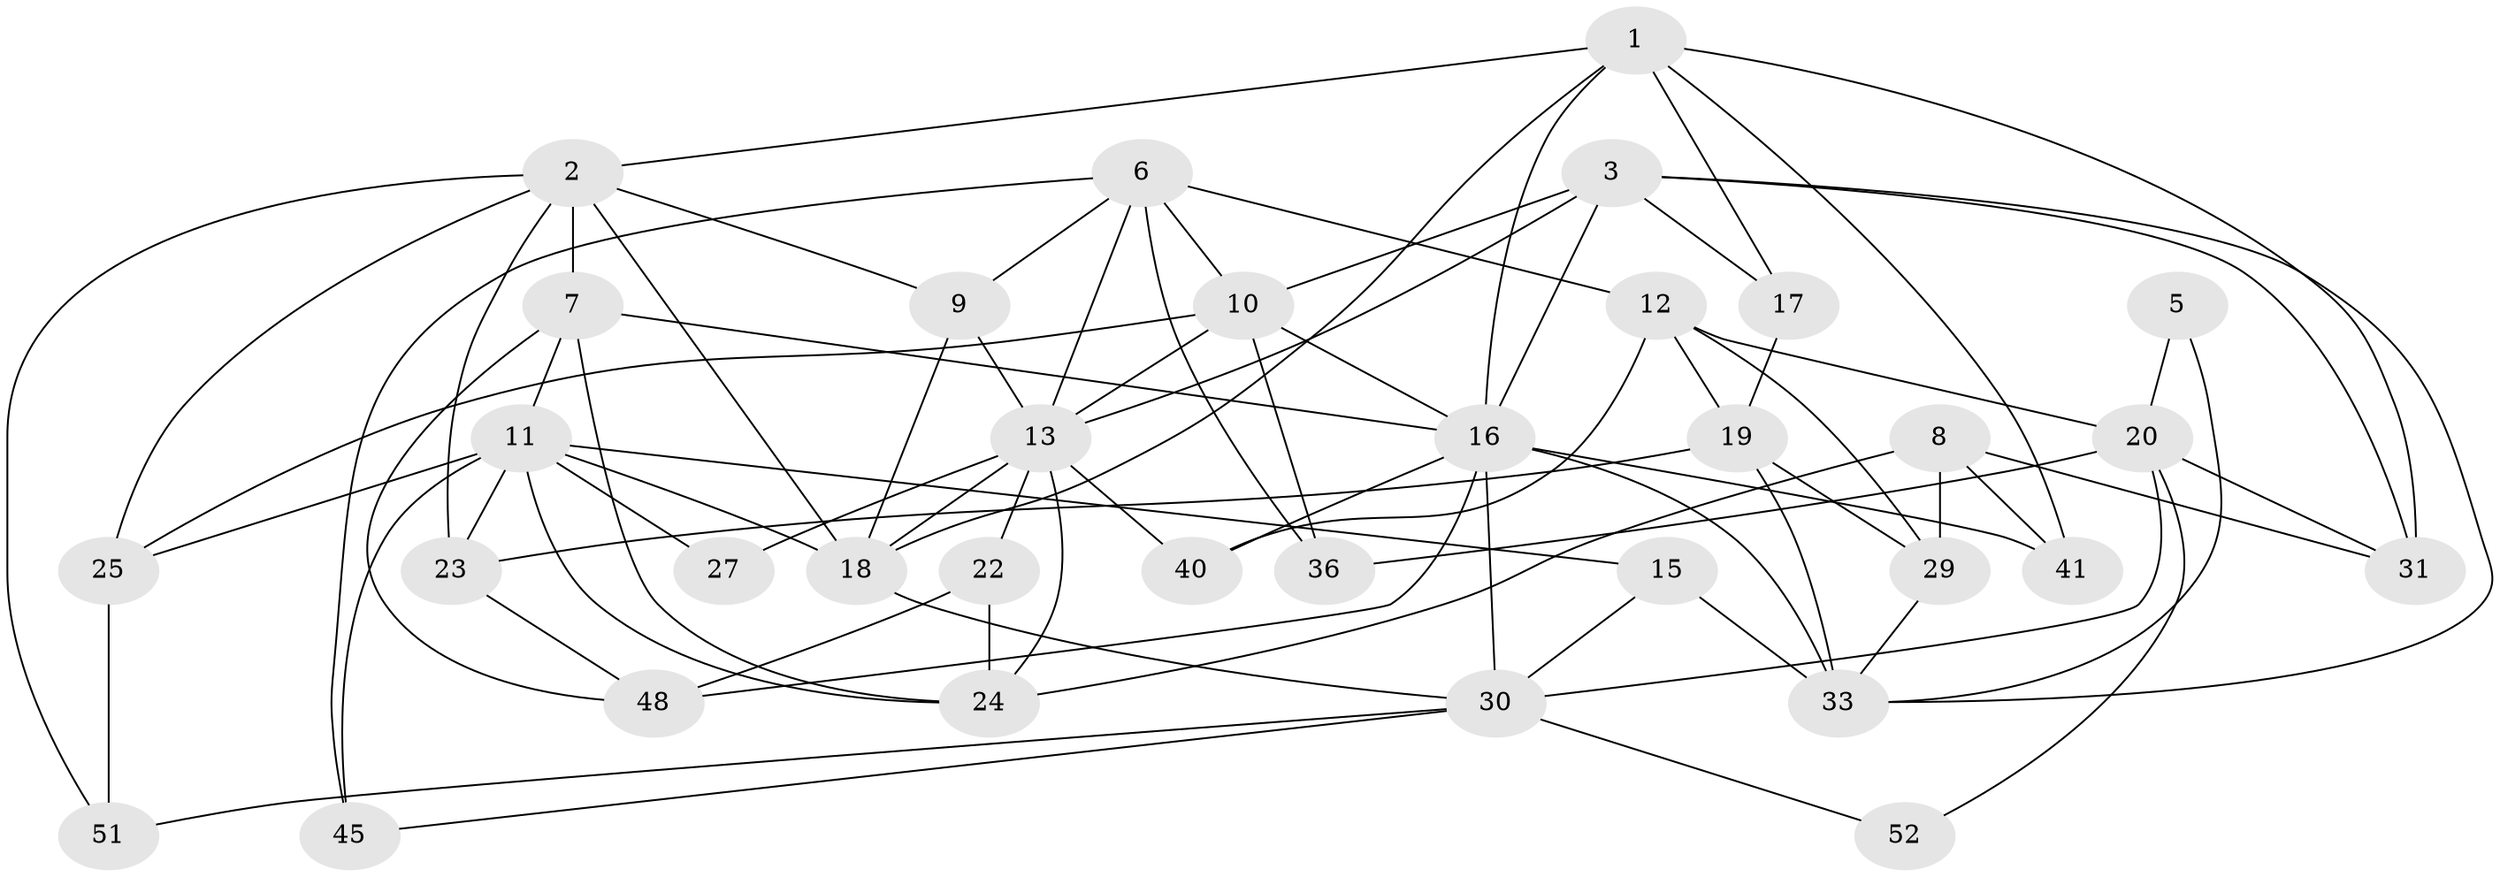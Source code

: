 // Generated by graph-tools (version 1.1) at 2025/52/02/27/25 19:52:03]
// undirected, 34 vertices, 80 edges
graph export_dot {
graph [start="1"]
  node [color=gray90,style=filled];
  1 [super="+46"];
  2 [super="+39"];
  3 [super="+4"];
  5;
  6 [super="+14"];
  7 [super="+47"];
  8 [super="+37"];
  9;
  10 [super="+50"];
  11 [super="+21"];
  12 [super="+38"];
  13 [super="+26"];
  15;
  16 [super="+43"];
  17;
  18 [super="+44"];
  19 [super="+49"];
  20 [super="+28"];
  22 [super="+35"];
  23 [super="+32"];
  24;
  25;
  27;
  29;
  30 [super="+42"];
  31;
  33 [super="+34"];
  36;
  40;
  41;
  45;
  48;
  51;
  52;
  1 -- 18;
  1 -- 17;
  1 -- 31;
  1 -- 41;
  1 -- 2;
  1 -- 16;
  2 -- 23;
  2 -- 25;
  2 -- 51;
  2 -- 7;
  2 -- 9;
  2 -- 18;
  3 -- 13;
  3 -- 16;
  3 -- 33;
  3 -- 17;
  3 -- 10;
  3 -- 31;
  5 -- 20;
  5 -- 33;
  6 -- 10 [weight=2];
  6 -- 9;
  6 -- 36;
  6 -- 45;
  6 -- 12;
  6 -- 13;
  7 -- 16;
  7 -- 48;
  7 -- 24;
  7 -- 11;
  8 -- 29 [weight=2];
  8 -- 31;
  8 -- 24;
  8 -- 41;
  9 -- 13;
  9 -- 18;
  10 -- 16;
  10 -- 36;
  10 -- 25;
  10 -- 13;
  11 -- 15;
  11 -- 23;
  11 -- 25;
  11 -- 18;
  11 -- 24;
  11 -- 27;
  11 -- 45;
  12 -- 29;
  12 -- 40;
  12 -- 19;
  12 -- 20;
  13 -- 24;
  13 -- 27;
  13 -- 22;
  13 -- 40;
  13 -- 18;
  15 -- 33;
  15 -- 30;
  16 -- 48;
  16 -- 41;
  16 -- 40;
  16 -- 30;
  16 -- 33;
  17 -- 19;
  18 -- 30;
  19 -- 33 [weight=2];
  19 -- 29;
  19 -- 23;
  20 -- 52;
  20 -- 36;
  20 -- 31;
  20 -- 30;
  22 -- 48;
  22 -- 24;
  23 -- 48;
  25 -- 51;
  29 -- 33;
  30 -- 45;
  30 -- 52;
  30 -- 51;
}
